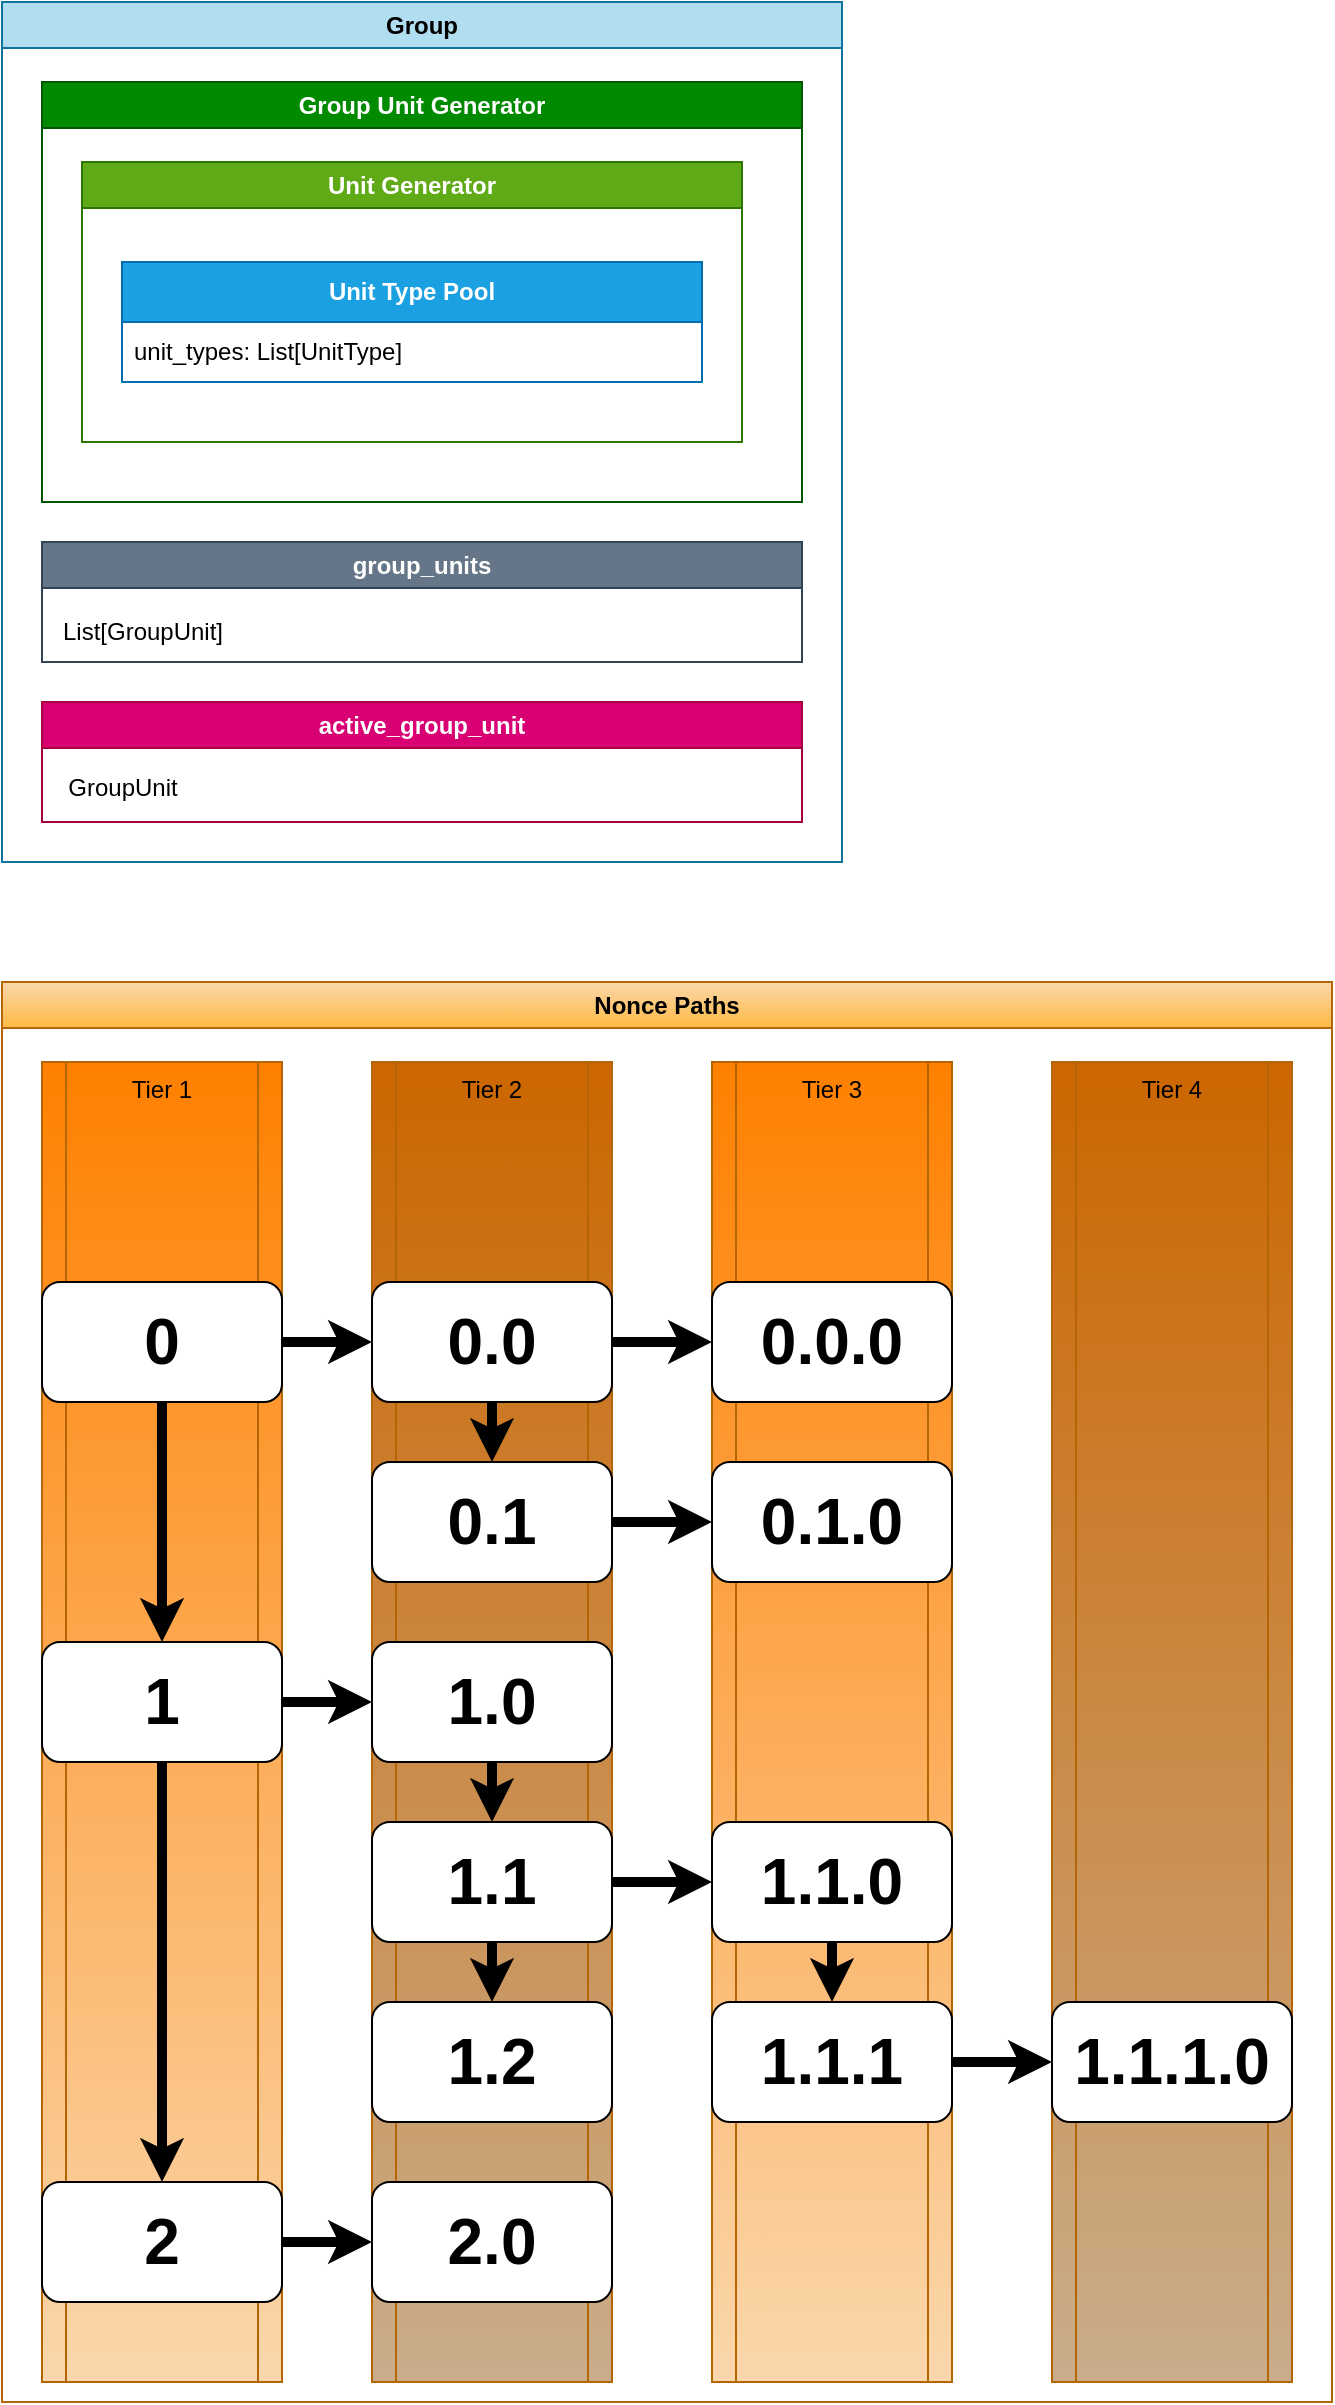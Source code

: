 <mxfile version="21.6.8" type="device">
  <diagram name="Page-1" id="cc29HmkyMRKGsr2kk8NS">
    <mxGraphModel dx="1332" dy="1082" grid="1" gridSize="10" guides="1" tooltips="1" connect="1" arrows="1" fold="1" page="1" pageScale="1" pageWidth="850" pageHeight="1100" math="0" shadow="0">
      <root>
        <mxCell id="0" />
        <mxCell id="1" parent="0" />
        <mxCell id="YlA6S550wJMDQvsFW9L1-16" value="&lt;b&gt;Unit Type Pool&lt;/b&gt;" style="swimlane;fontStyle=0;childLayout=stackLayout;horizontal=1;startSize=30;horizontalStack=0;resizeParent=1;resizeParentMax=0;resizeLast=0;collapsible=1;marginBottom=0;whiteSpace=wrap;html=1;fillColor=#1ba1e2;fontColor=#ffffff;strokeColor=#006EAF;" vertex="1" parent="1">
          <mxGeometry x="275" y="150" width="290" height="60" as="geometry" />
        </mxCell>
        <mxCell id="YlA6S550wJMDQvsFW9L1-17" value="unit_types: List[UnitType]" style="text;strokeColor=none;fillColor=none;align=left;verticalAlign=middle;spacingLeft=4;spacingRight=4;overflow=hidden;points=[[0,0.5],[1,0.5]];portConstraint=eastwest;rotatable=0;whiteSpace=wrap;html=1;" vertex="1" parent="YlA6S550wJMDQvsFW9L1-16">
          <mxGeometry y="30" width="290" height="30" as="geometry" />
        </mxCell>
        <mxCell id="YlA6S550wJMDQvsFW9L1-24" value="Unit Generator" style="swimlane;whiteSpace=wrap;html=1;fillColor=#60a917;fontColor=#ffffff;strokeColor=#2D7600;" vertex="1" parent="1">
          <mxGeometry x="255" y="100" width="330" height="140" as="geometry" />
        </mxCell>
        <mxCell id="YlA6S550wJMDQvsFW9L1-25" value="Group Unit Generator" style="swimlane;whiteSpace=wrap;html=1;fillColor=#008a00;fontColor=#ffffff;strokeColor=#005700;" vertex="1" parent="1">
          <mxGeometry x="235" y="60" width="380" height="210" as="geometry" />
        </mxCell>
        <mxCell id="YlA6S550wJMDQvsFW9L1-26" value="Group" style="swimlane;whiteSpace=wrap;html=1;fillColor=#b1ddf0;strokeColor=#10739e;" vertex="1" parent="1">
          <mxGeometry x="215" y="20" width="420" height="430" as="geometry" />
        </mxCell>
        <mxCell id="YlA6S550wJMDQvsFW9L1-27" value="group_units" style="swimlane;whiteSpace=wrap;html=1;fillColor=#647687;fontColor=#ffffff;strokeColor=#314354;" vertex="1" parent="YlA6S550wJMDQvsFW9L1-26">
          <mxGeometry x="20" y="270" width="380" height="60" as="geometry" />
        </mxCell>
        <mxCell id="YlA6S550wJMDQvsFW9L1-28" value="List[GroupUnit]" style="text;html=1;align=center;verticalAlign=middle;resizable=0;points=[];autosize=1;strokeColor=none;fillColor=none;" vertex="1" parent="YlA6S550wJMDQvsFW9L1-27">
          <mxGeometry y="30" width="100" height="30" as="geometry" />
        </mxCell>
        <mxCell id="YlA6S550wJMDQvsFW9L1-29" value="active_group_unit" style="swimlane;whiteSpace=wrap;html=1;fillColor=#d80073;strokeColor=#A50040;fontColor=#ffffff;" vertex="1" parent="YlA6S550wJMDQvsFW9L1-26">
          <mxGeometry x="20" y="350" width="380" height="60" as="geometry" />
        </mxCell>
        <mxCell id="YlA6S550wJMDQvsFW9L1-30" value="GroupUnit" style="text;html=1;align=center;verticalAlign=middle;resizable=0;points=[];autosize=1;strokeColor=none;fillColor=none;" vertex="1" parent="YlA6S550wJMDQvsFW9L1-29">
          <mxGeometry y="28" width="80" height="30" as="geometry" />
        </mxCell>
        <mxCell id="YlA6S550wJMDQvsFW9L1-36" value="Nonce Paths" style="swimlane;whiteSpace=wrap;html=1;fillColor=#fad7ac;strokeColor=#b46504;gradientColor=#FFBA42;" vertex="1" parent="1">
          <mxGeometry x="215" y="510" width="665" height="710" as="geometry" />
        </mxCell>
        <mxCell id="YlA6S550wJMDQvsFW9L1-63" value="Tier 3" style="shape=process;whiteSpace=wrap;html=1;backgroundOutline=1;fillColor=#fad7ac;strokeColor=#b46504;verticalAlign=top;gradientColor=#FF8000;gradientDirection=north;" vertex="1" parent="YlA6S550wJMDQvsFW9L1-36">
          <mxGeometry x="355" y="40" width="120" height="660" as="geometry" />
        </mxCell>
        <mxCell id="YlA6S550wJMDQvsFW9L1-62" value="Tier 2" style="shape=process;whiteSpace=wrap;html=1;backgroundOutline=1;fillColor=#C9AD8B;strokeColor=#b46504;gradientColor=#CC6600;verticalAlign=top;gradientDirection=north;" vertex="1" parent="YlA6S550wJMDQvsFW9L1-36">
          <mxGeometry x="185" y="40" width="120" height="660" as="geometry" />
        </mxCell>
        <mxCell id="YlA6S550wJMDQvsFW9L1-61" value="Tier 1" style="shape=process;whiteSpace=wrap;html=1;backgroundOutline=1;fillColor=#fad7ac;strokeColor=#b46504;align=center;verticalAlign=top;gradientColor=#FF8000;gradientDirection=north;" vertex="1" parent="YlA6S550wJMDQvsFW9L1-36">
          <mxGeometry x="20" y="40" width="120" height="660" as="geometry" />
        </mxCell>
        <mxCell id="YlA6S550wJMDQvsFW9L1-38" value="" style="edgeStyle=orthogonalEdgeStyle;rounded=0;orthogonalLoop=1;jettySize=auto;html=1;strokeWidth=5;" edge="1" parent="YlA6S550wJMDQvsFW9L1-36" source="YlA6S550wJMDQvsFW9L1-35" target="YlA6S550wJMDQvsFW9L1-37">
          <mxGeometry relative="1" as="geometry" />
        </mxCell>
        <mxCell id="YlA6S550wJMDQvsFW9L1-40" value="" style="edgeStyle=orthogonalEdgeStyle;rounded=0;orthogonalLoop=1;jettySize=auto;html=1;strokeWidth=5;" edge="1" parent="YlA6S550wJMDQvsFW9L1-36" source="YlA6S550wJMDQvsFW9L1-35" target="YlA6S550wJMDQvsFW9L1-39">
          <mxGeometry relative="1" as="geometry" />
        </mxCell>
        <mxCell id="YlA6S550wJMDQvsFW9L1-35" value="&lt;b&gt;&lt;font style=&quot;font-size: 32px;&quot;&gt;0&lt;/font&gt;&lt;/b&gt;" style="rounded=1;whiteSpace=wrap;html=1;" vertex="1" parent="YlA6S550wJMDQvsFW9L1-36">
          <mxGeometry x="20" y="150" width="120" height="60" as="geometry" />
        </mxCell>
        <mxCell id="YlA6S550wJMDQvsFW9L1-44" value="" style="edgeStyle=orthogonalEdgeStyle;rounded=0;orthogonalLoop=1;jettySize=auto;html=1;strokeWidth=5;" edge="1" parent="YlA6S550wJMDQvsFW9L1-36" source="YlA6S550wJMDQvsFW9L1-37" target="YlA6S550wJMDQvsFW9L1-43">
          <mxGeometry relative="1" as="geometry" />
        </mxCell>
        <mxCell id="YlA6S550wJMDQvsFW9L1-56" value="" style="edgeStyle=orthogonalEdgeStyle;rounded=0;orthogonalLoop=1;jettySize=auto;html=1;strokeWidth=5;" edge="1" parent="YlA6S550wJMDQvsFW9L1-36" source="YlA6S550wJMDQvsFW9L1-37" target="YlA6S550wJMDQvsFW9L1-55">
          <mxGeometry relative="1" as="geometry" />
        </mxCell>
        <mxCell id="YlA6S550wJMDQvsFW9L1-37" value="&lt;b&gt;&lt;font style=&quot;font-size: 32px;&quot;&gt;1&lt;/font&gt;&lt;/b&gt;" style="rounded=1;whiteSpace=wrap;html=1;" vertex="1" parent="YlA6S550wJMDQvsFW9L1-36">
          <mxGeometry x="20" y="330" width="120" height="60" as="geometry" />
        </mxCell>
        <mxCell id="YlA6S550wJMDQvsFW9L1-42" value="" style="edgeStyle=orthogonalEdgeStyle;rounded=0;orthogonalLoop=1;jettySize=auto;html=1;strokeWidth=5;" edge="1" parent="YlA6S550wJMDQvsFW9L1-36" source="YlA6S550wJMDQvsFW9L1-39" target="YlA6S550wJMDQvsFW9L1-41">
          <mxGeometry relative="1" as="geometry" />
        </mxCell>
        <mxCell id="YlA6S550wJMDQvsFW9L1-46" value="" style="edgeStyle=orthogonalEdgeStyle;rounded=0;orthogonalLoop=1;jettySize=auto;html=1;strokeWidth=5;" edge="1" parent="YlA6S550wJMDQvsFW9L1-36" source="YlA6S550wJMDQvsFW9L1-39" target="YlA6S550wJMDQvsFW9L1-45">
          <mxGeometry relative="1" as="geometry" />
        </mxCell>
        <mxCell id="YlA6S550wJMDQvsFW9L1-39" value="&lt;b&gt;&lt;font style=&quot;font-size: 32px;&quot;&gt;0.0&lt;/font&gt;&lt;/b&gt;" style="rounded=1;whiteSpace=wrap;html=1;" vertex="1" parent="YlA6S550wJMDQvsFW9L1-36">
          <mxGeometry x="185" y="150" width="120" height="60" as="geometry" />
        </mxCell>
        <mxCell id="YlA6S550wJMDQvsFW9L1-48" value="" style="edgeStyle=orthogonalEdgeStyle;rounded=0;orthogonalLoop=1;jettySize=auto;html=1;strokeWidth=5;" edge="1" parent="YlA6S550wJMDQvsFW9L1-36" source="YlA6S550wJMDQvsFW9L1-41" target="YlA6S550wJMDQvsFW9L1-47">
          <mxGeometry relative="1" as="geometry" />
        </mxCell>
        <mxCell id="YlA6S550wJMDQvsFW9L1-41" value="&lt;b&gt;&lt;font style=&quot;font-size: 32px;&quot;&gt;0.1&lt;/font&gt;&lt;/b&gt;" style="rounded=1;whiteSpace=wrap;html=1;" vertex="1" parent="YlA6S550wJMDQvsFW9L1-36">
          <mxGeometry x="185" y="240" width="120" height="60" as="geometry" />
        </mxCell>
        <mxCell id="YlA6S550wJMDQvsFW9L1-50" value="" style="edgeStyle=orthogonalEdgeStyle;rounded=0;orthogonalLoop=1;jettySize=auto;html=1;strokeWidth=5;" edge="1" parent="YlA6S550wJMDQvsFW9L1-36" source="YlA6S550wJMDQvsFW9L1-43" target="YlA6S550wJMDQvsFW9L1-49">
          <mxGeometry relative="1" as="geometry" />
        </mxCell>
        <mxCell id="YlA6S550wJMDQvsFW9L1-43" value="&lt;span style=&quot;font-size: 32px;&quot;&gt;&lt;b&gt;1.0&lt;/b&gt;&lt;/span&gt;" style="rounded=1;whiteSpace=wrap;html=1;" vertex="1" parent="YlA6S550wJMDQvsFW9L1-36">
          <mxGeometry x="185" y="330" width="120" height="60" as="geometry" />
        </mxCell>
        <mxCell id="YlA6S550wJMDQvsFW9L1-45" value="&lt;b&gt;&lt;font style=&quot;font-size: 32px;&quot;&gt;0.0.0&lt;/font&gt;&lt;/b&gt;" style="rounded=1;whiteSpace=wrap;html=1;" vertex="1" parent="YlA6S550wJMDQvsFW9L1-36">
          <mxGeometry x="355" y="150" width="120" height="60" as="geometry" />
        </mxCell>
        <mxCell id="YlA6S550wJMDQvsFW9L1-47" value="&lt;b&gt;&lt;font style=&quot;font-size: 32px;&quot;&gt;0.1.0&lt;/font&gt;&lt;/b&gt;" style="rounded=1;whiteSpace=wrap;html=1;" vertex="1" parent="YlA6S550wJMDQvsFW9L1-36">
          <mxGeometry x="355" y="240" width="120" height="60" as="geometry" />
        </mxCell>
        <mxCell id="YlA6S550wJMDQvsFW9L1-52" value="" style="edgeStyle=orthogonalEdgeStyle;rounded=0;orthogonalLoop=1;jettySize=auto;html=1;strokeWidth=5;" edge="1" parent="YlA6S550wJMDQvsFW9L1-36" source="YlA6S550wJMDQvsFW9L1-49" target="YlA6S550wJMDQvsFW9L1-51">
          <mxGeometry relative="1" as="geometry" />
        </mxCell>
        <mxCell id="YlA6S550wJMDQvsFW9L1-54" value="" style="edgeStyle=orthogonalEdgeStyle;rounded=0;orthogonalLoop=1;jettySize=auto;html=1;strokeWidth=5;" edge="1" parent="YlA6S550wJMDQvsFW9L1-36" source="YlA6S550wJMDQvsFW9L1-49" target="YlA6S550wJMDQvsFW9L1-53">
          <mxGeometry relative="1" as="geometry" />
        </mxCell>
        <mxCell id="YlA6S550wJMDQvsFW9L1-49" value="&lt;span style=&quot;font-size: 32px;&quot;&gt;&lt;b&gt;1.1&lt;/b&gt;&lt;/span&gt;" style="rounded=1;whiteSpace=wrap;html=1;" vertex="1" parent="YlA6S550wJMDQvsFW9L1-36">
          <mxGeometry x="185" y="420" width="120" height="60" as="geometry" />
        </mxCell>
        <mxCell id="YlA6S550wJMDQvsFW9L1-58" value="" style="edgeStyle=orthogonalEdgeStyle;rounded=0;orthogonalLoop=1;jettySize=auto;html=1;strokeWidth=5;" edge="1" parent="YlA6S550wJMDQvsFW9L1-36" source="YlA6S550wJMDQvsFW9L1-51" target="YlA6S550wJMDQvsFW9L1-57">
          <mxGeometry relative="1" as="geometry" />
        </mxCell>
        <mxCell id="YlA6S550wJMDQvsFW9L1-51" value="&lt;span style=&quot;font-size: 32px;&quot;&gt;&lt;b&gt;1.1.0&lt;/b&gt;&lt;/span&gt;" style="rounded=1;whiteSpace=wrap;html=1;" vertex="1" parent="YlA6S550wJMDQvsFW9L1-36">
          <mxGeometry x="355" y="420" width="120" height="60" as="geometry" />
        </mxCell>
        <mxCell id="YlA6S550wJMDQvsFW9L1-53" value="&lt;span style=&quot;font-size: 32px;&quot;&gt;&lt;b&gt;1.2&lt;/b&gt;&lt;/span&gt;" style="rounded=1;whiteSpace=wrap;html=1;" vertex="1" parent="YlA6S550wJMDQvsFW9L1-36">
          <mxGeometry x="185" y="510" width="120" height="60" as="geometry" />
        </mxCell>
        <mxCell id="YlA6S550wJMDQvsFW9L1-60" value="" style="edgeStyle=orthogonalEdgeStyle;rounded=0;orthogonalLoop=1;jettySize=auto;html=1;strokeWidth=5;" edge="1" parent="YlA6S550wJMDQvsFW9L1-36" source="YlA6S550wJMDQvsFW9L1-55" target="YlA6S550wJMDQvsFW9L1-59">
          <mxGeometry relative="1" as="geometry" />
        </mxCell>
        <mxCell id="YlA6S550wJMDQvsFW9L1-55" value="&lt;b&gt;&lt;font style=&quot;font-size: 32px;&quot;&gt;2&lt;/font&gt;&lt;/b&gt;" style="rounded=1;whiteSpace=wrap;html=1;" vertex="1" parent="YlA6S550wJMDQvsFW9L1-36">
          <mxGeometry x="20" y="600" width="120" height="60" as="geometry" />
        </mxCell>
        <mxCell id="YlA6S550wJMDQvsFW9L1-66" value="" style="edgeStyle=orthogonalEdgeStyle;rounded=0;orthogonalLoop=1;jettySize=auto;html=1;strokeWidth=5;" edge="1" parent="YlA6S550wJMDQvsFW9L1-36" source="YlA6S550wJMDQvsFW9L1-57" target="YlA6S550wJMDQvsFW9L1-65">
          <mxGeometry relative="1" as="geometry" />
        </mxCell>
        <mxCell id="YlA6S550wJMDQvsFW9L1-57" value="&lt;span style=&quot;font-size: 32px;&quot;&gt;&lt;b&gt;1.1.1&lt;/b&gt;&lt;/span&gt;" style="rounded=1;whiteSpace=wrap;html=1;" vertex="1" parent="YlA6S550wJMDQvsFW9L1-36">
          <mxGeometry x="355" y="510" width="120" height="60" as="geometry" />
        </mxCell>
        <mxCell id="YlA6S550wJMDQvsFW9L1-59" value="&lt;b&gt;&lt;font style=&quot;font-size: 32px;&quot;&gt;2.0&lt;/font&gt;&lt;/b&gt;" style="rounded=1;whiteSpace=wrap;html=1;" vertex="1" parent="YlA6S550wJMDQvsFW9L1-36">
          <mxGeometry x="185" y="600" width="120" height="60" as="geometry" />
        </mxCell>
        <mxCell id="YlA6S550wJMDQvsFW9L1-64" value="Tier 4" style="shape=process;whiteSpace=wrap;html=1;backgroundOutline=1;fillColor=#C9AD8B;strokeColor=#b46504;gradientColor=#CC6600;verticalAlign=top;gradientDirection=north;" vertex="1" parent="YlA6S550wJMDQvsFW9L1-36">
          <mxGeometry x="525" y="40" width="120" height="660" as="geometry" />
        </mxCell>
        <mxCell id="YlA6S550wJMDQvsFW9L1-65" value="&lt;span style=&quot;font-size: 32px;&quot;&gt;&lt;b&gt;1.1.1.0&lt;/b&gt;&lt;/span&gt;" style="rounded=1;whiteSpace=wrap;html=1;" vertex="1" parent="YlA6S550wJMDQvsFW9L1-36">
          <mxGeometry x="525" y="510" width="120" height="60" as="geometry" />
        </mxCell>
      </root>
    </mxGraphModel>
  </diagram>
</mxfile>
